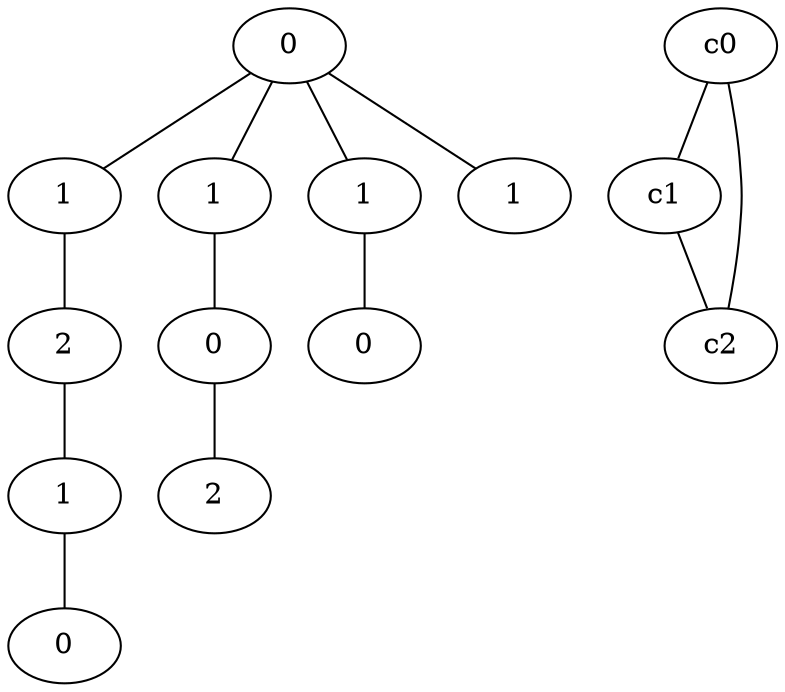 graph {
a0[label=0];
a1[label=1];
a2[label=2];
a3[label=1];
a4[label=0];
a5[label=1];
a6[label=0];
a7[label=2];
a8[label=1];
a9[label=0];
a10[label=1];
a0 -- a1;
a0 -- a5;
a0 -- a8;
a0 -- a10;
a1 -- a2;
a2 -- a3;
a3 -- a4;
a5 -- a6;
a6 -- a7;
a8 -- a9;
c0 -- c1;
c0 -- c2;
c1 -- c2;
}
